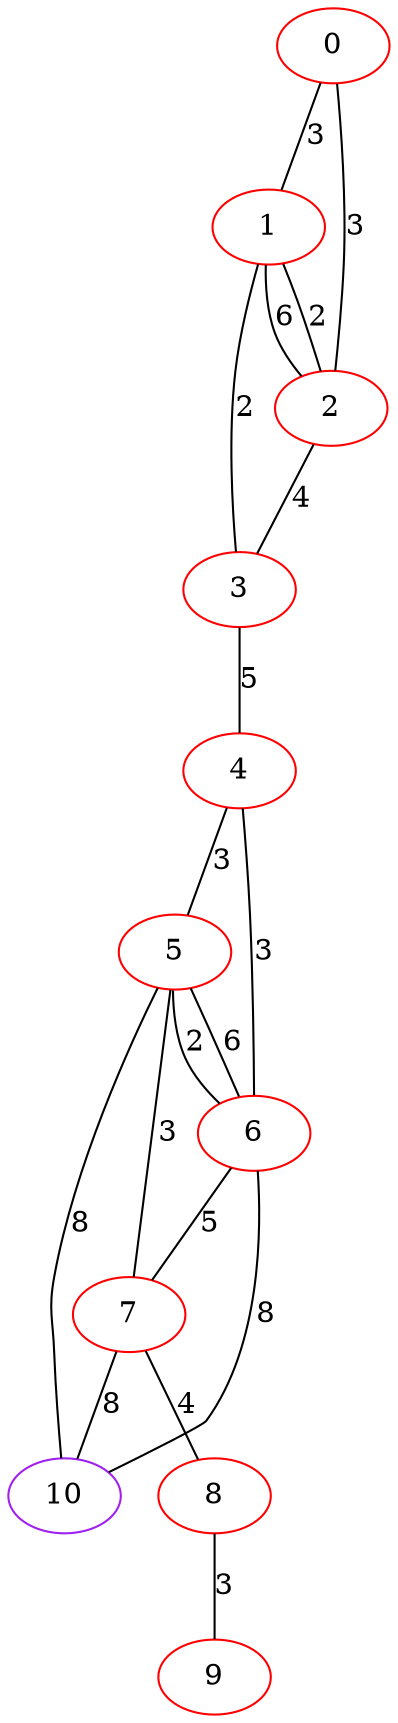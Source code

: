 graph "" {
0 [color=red, weight=1];
1 [color=red, weight=1];
2 [color=red, weight=1];
3 [color=red, weight=1];
4 [color=red, weight=1];
5 [color=red, weight=1];
6 [color=red, weight=1];
7 [color=red, weight=1];
8 [color=red, weight=1];
9 [color=red, weight=1];
10 [color=purple, weight=4];
0 -- 1  [key=0, label=3];
0 -- 2  [key=0, label=3];
1 -- 2  [key=0, label=2];
1 -- 2  [key=1, label=6];
1 -- 3  [key=0, label=2];
2 -- 3  [key=0, label=4];
3 -- 4  [key=0, label=5];
4 -- 5  [key=0, label=3];
4 -- 6  [key=0, label=3];
5 -- 10  [key=0, label=8];
5 -- 6  [key=0, label=6];
5 -- 6  [key=1, label=2];
5 -- 7  [key=0, label=3];
6 -- 10  [key=0, label=8];
6 -- 7  [key=0, label=5];
7 -- 8  [key=0, label=4];
7 -- 10  [key=0, label=8];
8 -- 9  [key=0, label=3];
}
